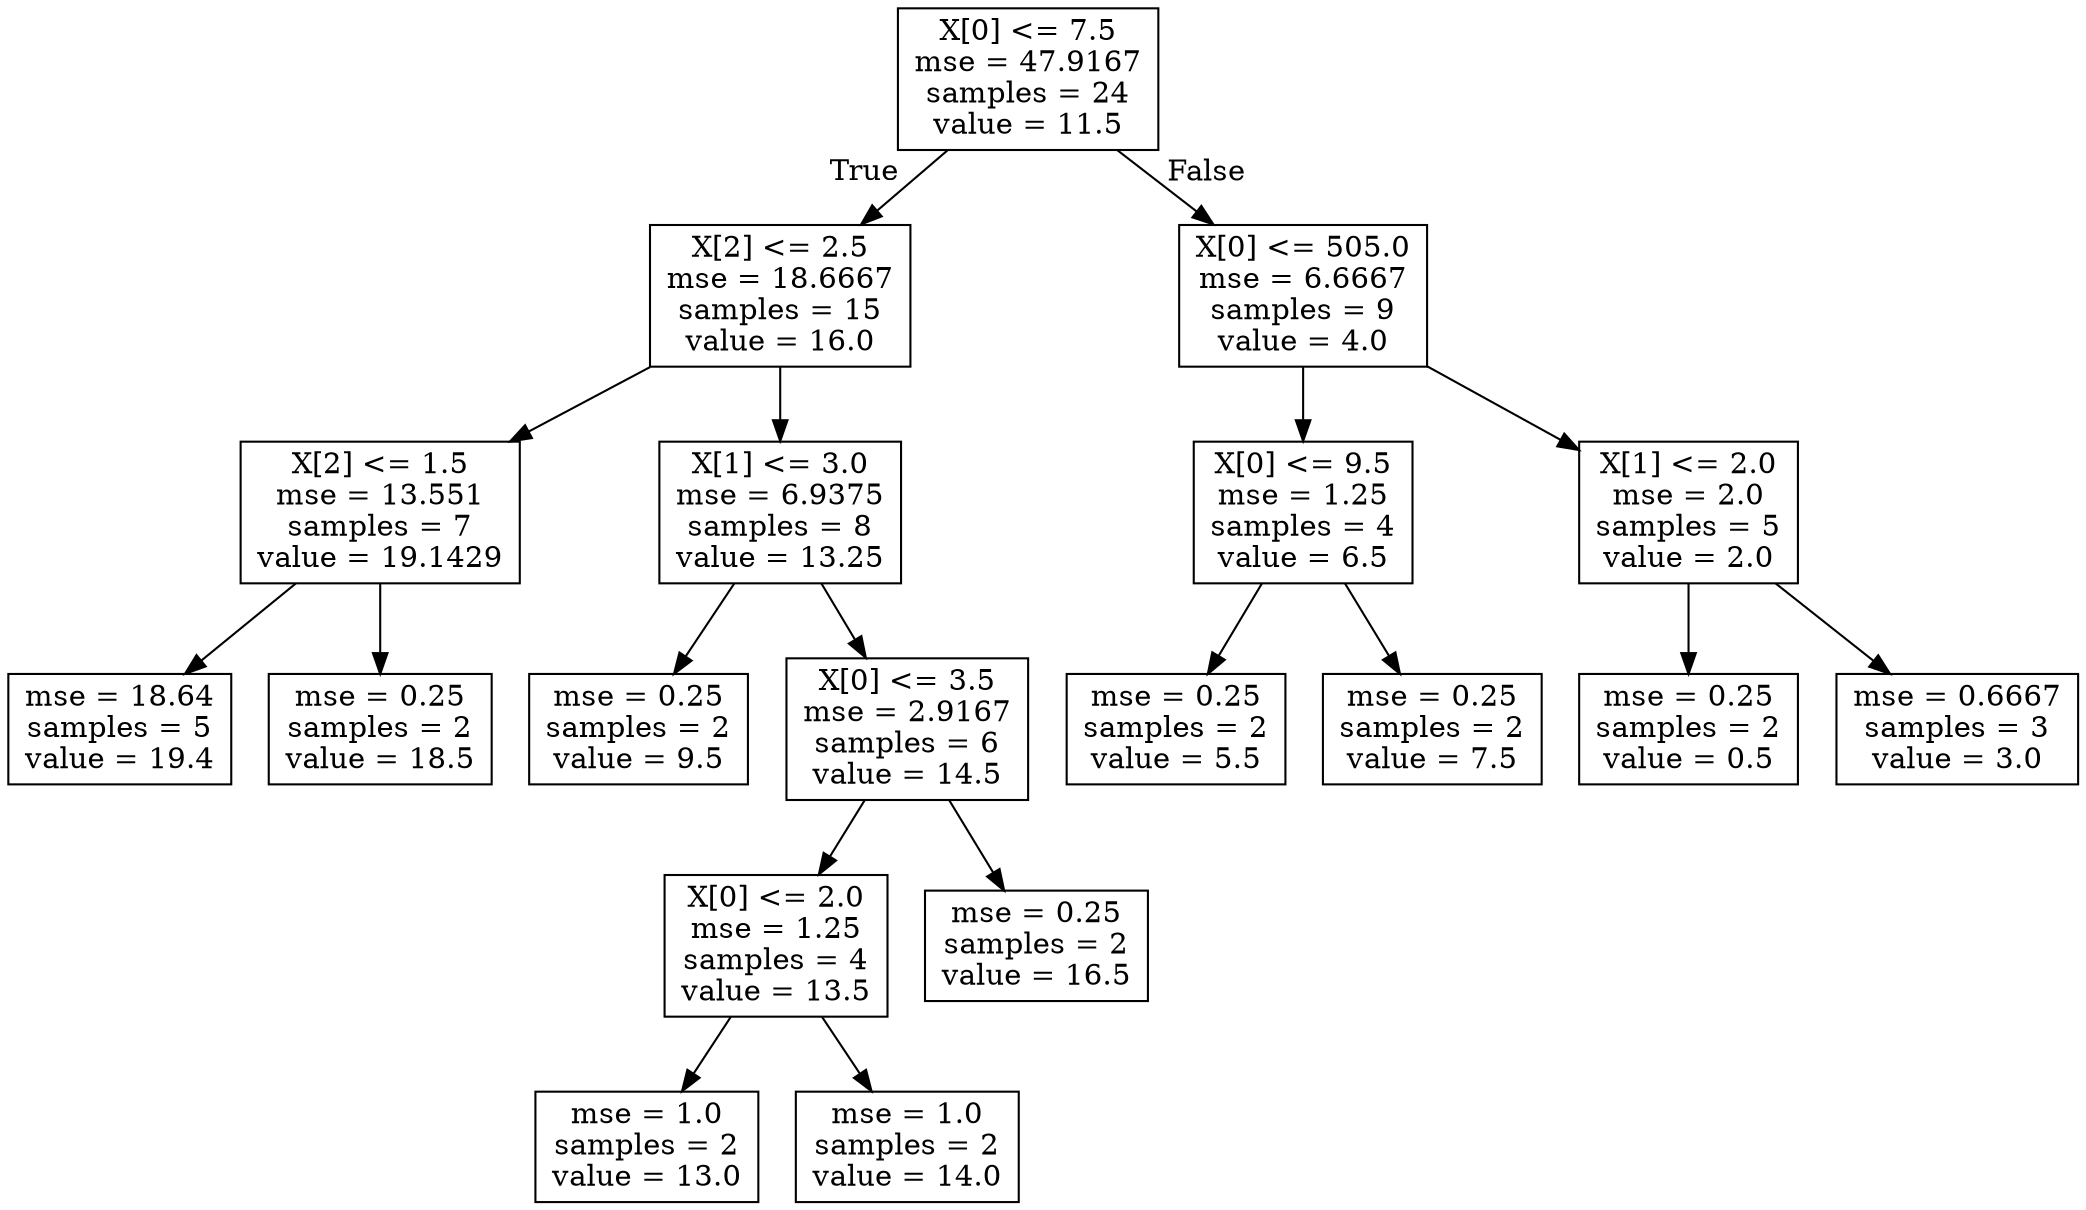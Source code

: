 digraph Tree {
node [shape=box] ;
0 [label="X[0] <= 7.5\nmse = 47.9167\nsamples = 24\nvalue = 11.5"] ;
1 [label="X[2] <= 2.5\nmse = 18.6667\nsamples = 15\nvalue = 16.0"] ;
0 -> 1 [labeldistance=2.5, labelangle=45, headlabel="True"] ;
2 [label="X[2] <= 1.5\nmse = 13.551\nsamples = 7\nvalue = 19.1429"] ;
1 -> 2 ;
3 [label="mse = 18.64\nsamples = 5\nvalue = 19.4"] ;
2 -> 3 ;
4 [label="mse = 0.25\nsamples = 2\nvalue = 18.5"] ;
2 -> 4 ;
5 [label="X[1] <= 3.0\nmse = 6.9375\nsamples = 8\nvalue = 13.25"] ;
1 -> 5 ;
6 [label="mse = 0.25\nsamples = 2\nvalue = 9.5"] ;
5 -> 6 ;
7 [label="X[0] <= 3.5\nmse = 2.9167\nsamples = 6\nvalue = 14.5"] ;
5 -> 7 ;
8 [label="X[0] <= 2.0\nmse = 1.25\nsamples = 4\nvalue = 13.5"] ;
7 -> 8 ;
9 [label="mse = 1.0\nsamples = 2\nvalue = 13.0"] ;
8 -> 9 ;
10 [label="mse = 1.0\nsamples = 2\nvalue = 14.0"] ;
8 -> 10 ;
11 [label="mse = 0.25\nsamples = 2\nvalue = 16.5"] ;
7 -> 11 ;
12 [label="X[0] <= 505.0\nmse = 6.6667\nsamples = 9\nvalue = 4.0"] ;
0 -> 12 [labeldistance=2.5, labelangle=-45, headlabel="False"] ;
13 [label="X[0] <= 9.5\nmse = 1.25\nsamples = 4\nvalue = 6.5"] ;
12 -> 13 ;
14 [label="mse = 0.25\nsamples = 2\nvalue = 5.5"] ;
13 -> 14 ;
15 [label="mse = 0.25\nsamples = 2\nvalue = 7.5"] ;
13 -> 15 ;
16 [label="X[1] <= 2.0\nmse = 2.0\nsamples = 5\nvalue = 2.0"] ;
12 -> 16 ;
17 [label="mse = 0.25\nsamples = 2\nvalue = 0.5"] ;
16 -> 17 ;
18 [label="mse = 0.6667\nsamples = 3\nvalue = 3.0"] ;
16 -> 18 ;
}